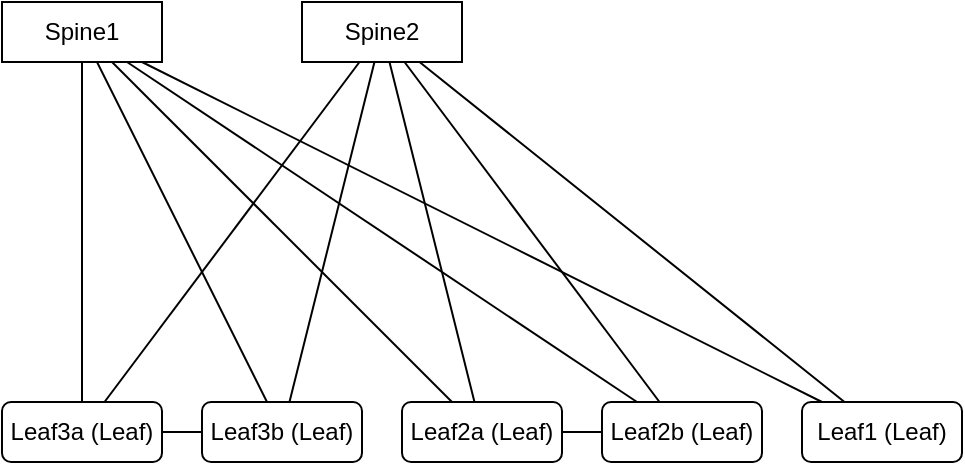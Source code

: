 <mxGraphModel><root>
<mxCell id="0"/>
<mxCell id="1" parent="0"/>
<UserObject label="Spine1" tooltip="eth1 to Leaf1:eth1&#xa;eth2 to Leaf2a:eth1&#xa;eth3 to Leaf2b:eth2&#xa;eth4 to Leaf3a:eth1&#xa;eth5 to Leaf3b:eth1&#xa;" id="Spine1">
<mxCell style="rounded=0;whiteSpace=wrap;html=1;" vertex="1" parent="1">
<mxGeometry x="100" y="100" width="80" height="30" as="geometry" />
</mxCell>
</UserObject>
<UserObject label="Spine2" tooltip="eth1 to Leaf1:eth2&#xa;eth2 to Leaf2a:eth2&#xa;eth3 to Leaf2b:eth3&#xa;eth4 to Leaf3a:eth2&#xa;eth5 to Leaf3b:eth2&#xa;" id="Spine2">
<mxCell style="rounded=0;whiteSpace=wrap;html=1;" vertex="1" parent="1">
<mxGeometry x="250" y="100" width="80" height="30" as="geometry" />
</mxCell>
</UserObject>
<mxCell id="Leaf3a" value="Leaf3a (Leaf)" style="rounded=1;whiteSpace=wrap;html=1;" vertex="1" parent="1">
<mxGeometry x="100" y="300" width="80" height="30" as="geometry"/>
</mxCell>
<mxCell id="Leaf3b" value="Leaf3b (Leaf)" style="rounded=1;whiteSpace=wrap;html=1;" vertex="1" parent="1">
<mxGeometry x="200" y="300" width="80" height="30" as="geometry"/>
</mxCell>
<mxCell id="Leaf2a" value="Leaf2a (Leaf)" style="rounded=1;whiteSpace=wrap;html=1;" vertex="1" parent="1">
<mxGeometry x="300" y="300" width="80" height="30" as="geometry"/>
</mxCell>
<mxCell id="Leaf2b" value="Leaf2b (Leaf)" style="rounded=1;whiteSpace=wrap;html=1;" vertex="1" parent="1">
<mxGeometry x="400" y="300" width="80" height="30" as="geometry"/>
</mxCell>
<mxCell id="Leaf1" value="Leaf1 (Leaf)" style="rounded=1;whiteSpace=wrap;html=1;" vertex="1" parent="1">
<mxGeometry x="500" y="300" width="80" height="30" as="geometry"/>
</mxCell>
<mxCell edge="1" parent="1" source="Leaf3a" target="Leaf3b" style="endArrow=none">
<mxGeometry relative="1" as="geometry"/>
</mxCell>
<mxCell edge="1" parent="1" source="Leaf1" target="Spine1" style="endArrow=none">
<mxGeometry relative="1" as="geometry"/>
</mxCell>
<mxCell edge="1" parent="1" source="Leaf1" target="Spine2" style="endArrow=none">
<mxGeometry relative="1" as="geometry"/>
</mxCell>
<mxCell edge="1" parent="1" source="Leaf2a" target="Spine1" style="endArrow=none">
<mxGeometry relative="1" as="geometry"/>
</mxCell>
<mxCell edge="1" parent="1" source="Leaf2a" target="Spine2" style="endArrow=none">
<mxGeometry relative="1" as="geometry"/>
</mxCell>
<mxCell edge="1" parent="1" source="Leaf2a" target="Leaf2b" style="endArrow=none">
<mxGeometry relative="1" as="geometry"/>
</mxCell>
<mxCell edge="1" parent="1" source="Leaf2b" target="Spine1" style="endArrow=none">
<mxGeometry relative="1" as="geometry"/>
</mxCell>
<mxCell edge="1" parent="1" source="Leaf2b" target="Spine2" style="endArrow=none">
<mxGeometry relative="1" as="geometry"/>
</mxCell>
<mxCell edge="1" parent="1" source="Leaf3a" target="Spine1" style="endArrow=none">
<mxGeometry relative="1" as="geometry"/>
</mxCell>
<mxCell edge="1" parent="1" source="Leaf3a" target="Spine2" style="endArrow=none">
<mxGeometry relative="1" as="geometry"/>
</mxCell>
<mxCell edge="1" parent="1" source="Leaf3b" target="Spine1" style="endArrow=none">
<mxGeometry relative="1" as="geometry"/>
</mxCell>
<mxCell edge="1" parent="1" source="Leaf3b" target="Spine2" style="endArrow=none">
<mxGeometry relative="1" as="geometry"/>
</mxCell>
</root></mxGraphModel>
